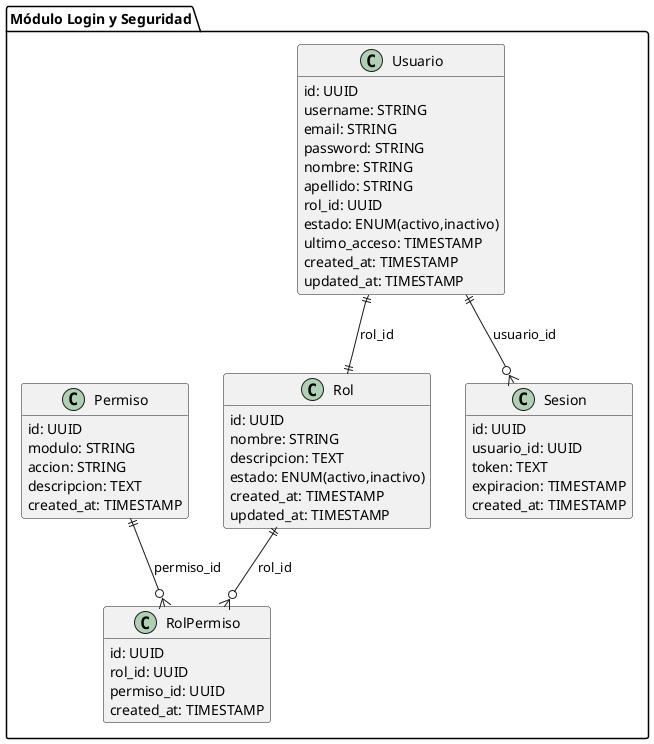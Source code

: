 @startuml Modulo_Login_Seguridad

!define TABLE_ENTITY class
hide methods
hide stereotypes

package "Módulo Login y Seguridad" {
  TABLE_ENTITY Usuario {
    {field} id: UUID
    {field} username: STRING
    {field} email: STRING
    {field} password: STRING
    {field} nombre: STRING
    {field} apellido: STRING
    {field} rol_id: UUID
    {field} estado: ENUM(activo,inactivo)
    {field} ultimo_acceso: TIMESTAMP
    {field} created_at: TIMESTAMP
    {field} updated_at: TIMESTAMP
  }

  TABLE_ENTITY Rol {
    {field} id: UUID
    {field} nombre: STRING
    {field} descripcion: TEXT
    {field} estado: ENUM(activo,inactivo)
    {field} created_at: TIMESTAMP
    {field} updated_at: TIMESTAMP
  }

  TABLE_ENTITY Permiso {
    {field} id: UUID
    {field} modulo: STRING
    {field} accion: STRING
    {field} descripcion: TEXT
    {field} created_at: TIMESTAMP
  }

  TABLE_ENTITY RolPermiso {
    {field} id: UUID
    {field} rol_id: UUID
    {field} permiso_id: UUID
    {field} created_at: TIMESTAMP
  }

  TABLE_ENTITY Sesion {
    {field} id: UUID
    {field} usuario_id: UUID
    {field} token: TEXT
    {field} expiracion: TIMESTAMP
    {field} created_at: TIMESTAMP
  }
}

' Relaciones
Usuario ||--|| Rol : rol_id
Rol ||--o{ RolPermiso : rol_id
Permiso ||--o{ RolPermiso : permiso_id
Usuario ||--o{ Sesion : usuario_id

@enduml